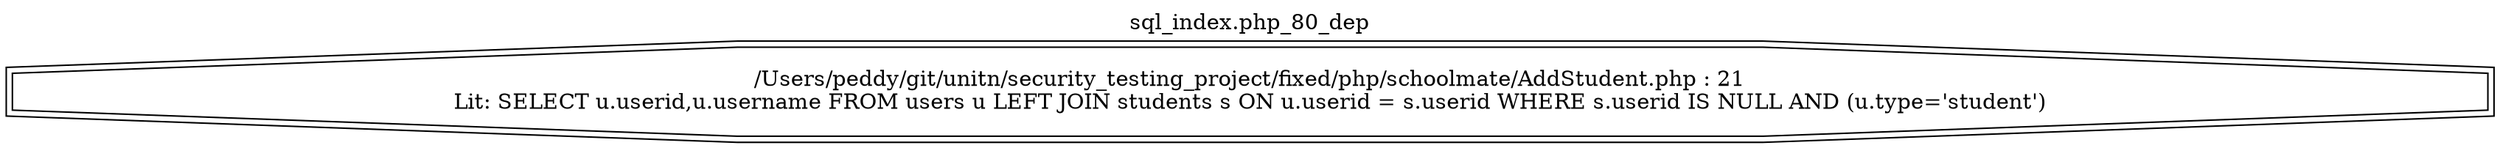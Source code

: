 digraph cfg {
  label="sql_index.php_80_dep";
  labelloc=t;
  n1 [shape=doubleoctagon, label="/Users/peddy/git/unitn/security_testing_project/fixed/php/schoolmate/AddStudent.php : 21\nLit: SELECT u.userid,u.username FROM users u LEFT JOIN students s ON u.userid = s.userid WHERE s.userid IS NULL AND (u.type='student')\n"];
}
